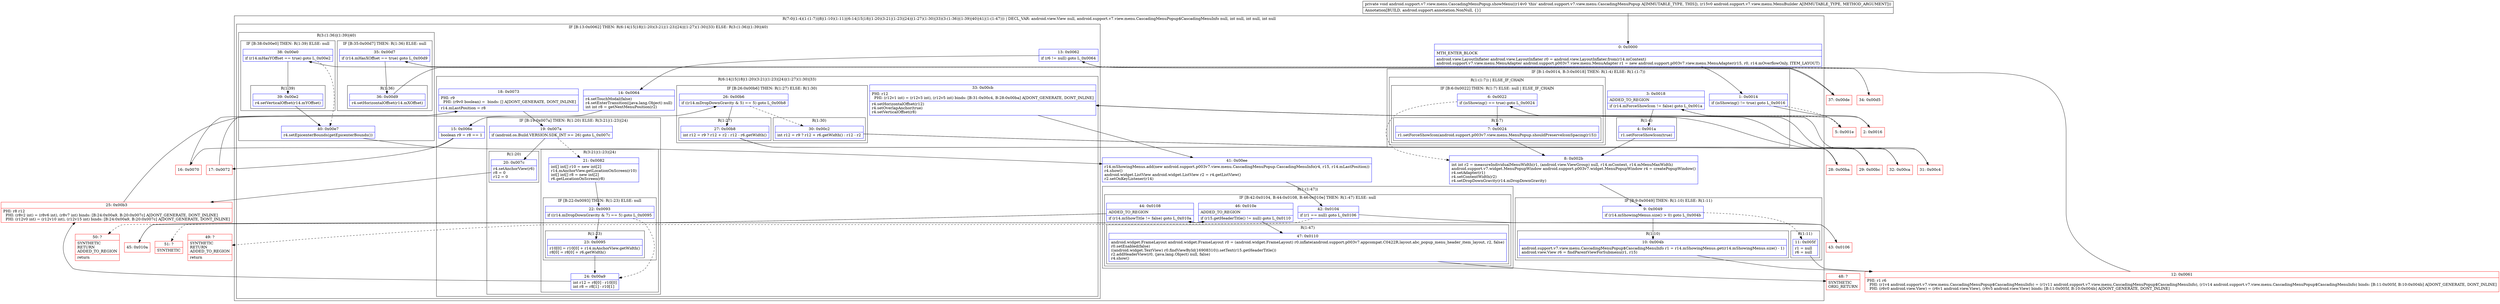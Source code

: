 digraph "CFG forandroid.support.v7.view.menu.CascadingMenuPopup.showMenu(Landroid\/support\/v7\/view\/menu\/MenuBuilder;)V" {
subgraph cluster_Region_1365124793 {
label = "R(7:0|(1:4)(1:(1:7))|8|(1:10)(1:11)|(6:14|15|18|(1:20)(3:21|(1:23)|24)|(1:27)(1:30)|33)(3:(1:36)|(1:39)|40)|41|(1:(1:47))) | DECL_VAR: android.view.View null, android.support.v7.view.menu.CascadingMenuPopup$CascadingMenuInfo null, int null, int null, int null\l";
node [shape=record,color=blue];
Node_0 [shape=record,label="{0\:\ 0x0000|MTH_ENTER_BLOCK\l|android.view.LayoutInflater android.view.LayoutInflater r0 = android.view.LayoutInflater.from(r14.mContext)\landroid.support.v7.view.menu.MenuAdapter android.support.p003v7.view.menu.MenuAdapter r1 = new android.support.p003v7.view.menu.MenuAdapter(r15, r0, r14.mOverflowOnly, ITEM_LAYOUT)\l}"];
subgraph cluster_IfRegion_160981256 {
label = "IF [B:1:0x0014, B:3:0x0018] THEN: R(1:4) ELSE: R(1:(1:7))";
node [shape=record,color=blue];
Node_1 [shape=record,label="{1\:\ 0x0014|if (isShowing() != true) goto L_0x0016\l}"];
Node_3 [shape=record,label="{3\:\ 0x0018|ADDED_TO_REGION\l|if (r14.mForceShowIcon != false) goto L_0x001a\l}"];
subgraph cluster_Region_1044561075 {
label = "R(1:4)";
node [shape=record,color=blue];
Node_4 [shape=record,label="{4\:\ 0x001a|r1.setForceShowIcon(true)\l}"];
}
subgraph cluster_Region_941042389 {
label = "R(1:(1:7)) | ELSE_IF_CHAIN\l";
node [shape=record,color=blue];
subgraph cluster_IfRegion_1136991249 {
label = "IF [B:6:0x0022] THEN: R(1:7) ELSE: null | ELSE_IF_CHAIN\l";
node [shape=record,color=blue];
Node_6 [shape=record,label="{6\:\ 0x0022|if (isShowing() == true) goto L_0x0024\l}"];
subgraph cluster_Region_1522876833 {
label = "R(1:7)";
node [shape=record,color=blue];
Node_7 [shape=record,label="{7\:\ 0x0024|r1.setForceShowIcon(android.support.p003v7.view.menu.MenuPopup.shouldPreserveIconSpacing(r15))\l}"];
}
}
}
}
Node_8 [shape=record,label="{8\:\ 0x002b|int int r2 = measureIndividualMenuWidth(r1, (android.view.ViewGroup) null, r14.mContext, r14.mMenuMaxWidth)\landroid.support.v7.widget.MenuPopupWindow android.support.p003v7.widget.MenuPopupWindow r4 = createPopupWindow()\lr4.setAdapter(r1)\lr4.setContentWidth(r2)\lr4.setDropDownGravity(r14.mDropDownGravity)\l}"];
subgraph cluster_IfRegion_1392654794 {
label = "IF [B:9:0x0049] THEN: R(1:10) ELSE: R(1:11)";
node [shape=record,color=blue];
Node_9 [shape=record,label="{9\:\ 0x0049|if (r14.mShowingMenus.size() \> 0) goto L_0x004b\l}"];
subgraph cluster_Region_689419869 {
label = "R(1:10)";
node [shape=record,color=blue];
Node_10 [shape=record,label="{10\:\ 0x004b|android.support.v7.view.menu.CascadingMenuPopup$CascadingMenuInfo r1 = r14.mShowingMenus.get(r14.mShowingMenus.size() \- 1)\landroid.view.View r6 = findParentViewForSubmenu(r1, r15)\l}"];
}
subgraph cluster_Region_1212456019 {
label = "R(1:11)";
node [shape=record,color=blue];
Node_11 [shape=record,label="{11\:\ 0x005f|r1 = null\lr6 = null\l}"];
}
}
subgraph cluster_IfRegion_425230979 {
label = "IF [B:13:0x0062] THEN: R(6:14|15|18|(1:20)(3:21|(1:23)|24)|(1:27)(1:30)|33) ELSE: R(3:(1:36)|(1:39)|40)";
node [shape=record,color=blue];
Node_13 [shape=record,label="{13\:\ 0x0062|if (r6 != null) goto L_0x0064\l}"];
subgraph cluster_Region_2047791022 {
label = "R(6:14|15|18|(1:20)(3:21|(1:23)|24)|(1:27)(1:30)|33)";
node [shape=record,color=blue];
Node_14 [shape=record,label="{14\:\ 0x0064|r4.setTouchModal(false)\lr4.setEnterTransition((java.lang.Object) null)\lint int r8 = getNextMenuPosition(r2)\l}"];
Node_15 [shape=record,label="{15\:\ 0x006e|boolean r9 = r8 == 1\l}"];
Node_18 [shape=record,label="{18\:\ 0x0073|PHI: r9 \l  PHI: (r9v0 boolean) =  binds: [] A[DONT_GENERATE, DONT_INLINE]\l|r14.mLastPosition = r8\l}"];
subgraph cluster_IfRegion_404247295 {
label = "IF [B:19:0x007a] THEN: R(1:20) ELSE: R(3:21|(1:23)|24)";
node [shape=record,color=blue];
Node_19 [shape=record,label="{19\:\ 0x007a|if (android.os.Build.VERSION.SDK_INT \>= 26) goto L_0x007c\l}"];
subgraph cluster_Region_411133574 {
label = "R(1:20)";
node [shape=record,color=blue];
Node_20 [shape=record,label="{20\:\ 0x007c|r4.setAnchorView(r6)\lr8 = 0\lr12 = 0\l}"];
}
subgraph cluster_Region_748694261 {
label = "R(3:21|(1:23)|24)";
node [shape=record,color=blue];
Node_21 [shape=record,label="{21\:\ 0x0082|int[] int[] r10 = new int[2]\lr14.mAnchorView.getLocationOnScreen(r10)\lint[] int[] r8 = new int[2]\lr6.getLocationOnScreen(r8)\l}"];
subgraph cluster_IfRegion_1935077497 {
label = "IF [B:22:0x0093] THEN: R(1:23) ELSE: null";
node [shape=record,color=blue];
Node_22 [shape=record,label="{22\:\ 0x0093|if ((r14.mDropDownGravity & 7) == 5) goto L_0x0095\l}"];
subgraph cluster_Region_1680729730 {
label = "R(1:23)";
node [shape=record,color=blue];
Node_23 [shape=record,label="{23\:\ 0x0095|r10[0] = r10[0] + r14.mAnchorView.getWidth()\lr8[0] = r8[0] + r6.getWidth()\l}"];
}
}
Node_24 [shape=record,label="{24\:\ 0x00a9|int r12 = r8[0] \- r10[0]\lint r8 = r8[1] \- r10[1]\l}"];
}
}
subgraph cluster_IfRegion_836258736 {
label = "IF [B:26:0x00b6] THEN: R(1:27) ELSE: R(1:30)";
node [shape=record,color=blue];
Node_26 [shape=record,label="{26\:\ 0x00b6|if ((r14.mDropDownGravity & 5) == 5) goto L_0x00b8\l}"];
subgraph cluster_Region_1135960456 {
label = "R(1:27)";
node [shape=record,color=blue];
Node_27 [shape=record,label="{27\:\ 0x00b8|int r12 = r9 ? r12 + r2 : r12 \- r6.getWidth()\l}"];
}
subgraph cluster_Region_1748630121 {
label = "R(1:30)";
node [shape=record,color=blue];
Node_30 [shape=record,label="{30\:\ 0x00c2|int r12 = r9 ? r12 + r6.getWidth() : r12 \- r2\l}"];
}
}
Node_33 [shape=record,label="{33\:\ 0x00cb|PHI: r12 \l  PHI: (r12v1 int) = (r12v3 int), (r12v5 int) binds: [B:31:0x00c4, B:28:0x00ba] A[DONT_GENERATE, DONT_INLINE]\l|r4.setHorizontalOffset(r12)\lr4.setOverlapAnchor(true)\lr4.setVerticalOffset(r8)\l}"];
}
subgraph cluster_Region_1533179119 {
label = "R(3:(1:36)|(1:39)|40)";
node [shape=record,color=blue];
subgraph cluster_IfRegion_1825147794 {
label = "IF [B:35:0x00d7] THEN: R(1:36) ELSE: null";
node [shape=record,color=blue];
Node_35 [shape=record,label="{35\:\ 0x00d7|if (r14.mHasXOffset == true) goto L_0x00d9\l}"];
subgraph cluster_Region_343849351 {
label = "R(1:36)";
node [shape=record,color=blue];
Node_36 [shape=record,label="{36\:\ 0x00d9|r4.setHorizontalOffset(r14.mXOffset)\l}"];
}
}
subgraph cluster_IfRegion_907850590 {
label = "IF [B:38:0x00e0] THEN: R(1:39) ELSE: null";
node [shape=record,color=blue];
Node_38 [shape=record,label="{38\:\ 0x00e0|if (r14.mHasYOffset == true) goto L_0x00e2\l}"];
subgraph cluster_Region_2091852705 {
label = "R(1:39)";
node [shape=record,color=blue];
Node_39 [shape=record,label="{39\:\ 0x00e2|r4.setVerticalOffset(r14.mYOffset)\l}"];
}
}
Node_40 [shape=record,label="{40\:\ 0x00e7|r4.setEpicenterBounds(getEpicenterBounds())\l}"];
}
}
Node_41 [shape=record,label="{41\:\ 0x00ee|r14.mShowingMenus.add(new android.support.p003v7.view.menu.CascadingMenuPopup.CascadingMenuInfo(r4, r15, r14.mLastPosition))\lr4.show()\landroid.widget.ListView android.widget.ListView r2 = r4.getListView()\lr2.setOnKeyListener(r14)\l}"];
subgraph cluster_Region_1921861852 {
label = "R(1:(1:47))";
node [shape=record,color=blue];
subgraph cluster_IfRegion_24844534 {
label = "IF [B:42:0x0104, B:44:0x0108, B:46:0x010e] THEN: R(1:47) ELSE: null";
node [shape=record,color=blue];
Node_42 [shape=record,label="{42\:\ 0x0104|if (r1 == null) goto L_0x0106\l}"];
Node_44 [shape=record,label="{44\:\ 0x0108|ADDED_TO_REGION\l|if (r14.mShowTitle != false) goto L_0x010a\l}"];
Node_46 [shape=record,label="{46\:\ 0x010e|ADDED_TO_REGION\l|if (r15.getHeaderTitle() != null) goto L_0x0110\l}"];
subgraph cluster_Region_2098762580 {
label = "R(1:47)";
node [shape=record,color=blue];
Node_47 [shape=record,label="{47\:\ 0x0110|android.widget.FrameLayout android.widget.FrameLayout r0 = (android.widget.FrameLayout) r0.inflate(android.support.p003v7.appcompat.C0422R.layout.abc_popup_menu_header_item_layout, r2, false)\lr0.setEnabled(false)\l((android.widget.TextView) r0.findViewById(16908310)).setText(r15.getHeaderTitle())\lr2.addHeaderView(r0, (java.lang.Object) null, false)\lr4.show()\l}"];
}
}
}
}
Node_2 [shape=record,color=red,label="{2\:\ 0x0016}"];
Node_5 [shape=record,color=red,label="{5\:\ 0x001e}"];
Node_12 [shape=record,color=red,label="{12\:\ 0x0061|PHI: r1 r6 \l  PHI: (r1v4 android.support.v7.view.menu.CascadingMenuPopup$CascadingMenuInfo) = (r1v11 android.support.v7.view.menu.CascadingMenuPopup$CascadingMenuInfo), (r1v14 android.support.v7.view.menu.CascadingMenuPopup$CascadingMenuInfo) binds: [B:11:0x005f, B:10:0x004b] A[DONT_GENERATE, DONT_INLINE]\l  PHI: (r6v0 android.view.View) = (r6v1 android.view.View), (r6v5 android.view.View) binds: [B:11:0x005f, B:10:0x004b] A[DONT_GENERATE, DONT_INLINE]\l}"];
Node_16 [shape=record,color=red,label="{16\:\ 0x0070}"];
Node_17 [shape=record,color=red,label="{17\:\ 0x0072}"];
Node_25 [shape=record,color=red,label="{25\:\ 0x00b3|PHI: r8 r12 \l  PHI: (r8v2 int) = (r8v6 int), (r8v7 int) binds: [B:24:0x00a9, B:20:0x007c] A[DONT_GENERATE, DONT_INLINE]\l  PHI: (r12v0 int) = (r12v10 int), (r12v15 int) binds: [B:24:0x00a9, B:20:0x007c] A[DONT_GENERATE, DONT_INLINE]\l}"];
Node_28 [shape=record,color=red,label="{28\:\ 0x00ba}"];
Node_29 [shape=record,color=red,label="{29\:\ 0x00bc}"];
Node_31 [shape=record,color=red,label="{31\:\ 0x00c4}"];
Node_32 [shape=record,color=red,label="{32\:\ 0x00ca}"];
Node_34 [shape=record,color=red,label="{34\:\ 0x00d5}"];
Node_37 [shape=record,color=red,label="{37\:\ 0x00de}"];
Node_43 [shape=record,color=red,label="{43\:\ 0x0106}"];
Node_45 [shape=record,color=red,label="{45\:\ 0x010a}"];
Node_48 [shape=record,color=red,label="{48\:\ ?|SYNTHETIC\lORIG_RETURN\l}"];
Node_49 [shape=record,color=red,label="{49\:\ ?|SYNTHETIC\lRETURN\lADDED_TO_REGION\l|return\l}"];
Node_50 [shape=record,color=red,label="{50\:\ ?|SYNTHETIC\lRETURN\lADDED_TO_REGION\l|return\l}"];
Node_51 [shape=record,color=red,label="{51\:\ ?|SYNTHETIC\l}"];
MethodNode[shape=record,label="{private void android.support.v7.view.menu.CascadingMenuPopup.showMenu((r14v0 'this' android.support.v7.view.menu.CascadingMenuPopup A[IMMUTABLE_TYPE, THIS]), (r15v0 android.support.v7.view.menu.MenuBuilder A[IMMUTABLE_TYPE, METHOD_ARGUMENT]))  | Annotation[BUILD, android.support.annotation.NonNull, \{\}]\l}"];
MethodNode -> Node_0;
Node_0 -> Node_1;
Node_1 -> Node_2;
Node_1 -> Node_5[style=dashed];
Node_3 -> Node_4;
Node_3 -> Node_5[style=dashed];
Node_4 -> Node_8;
Node_6 -> Node_7;
Node_6 -> Node_8[style=dashed];
Node_7 -> Node_8;
Node_8 -> Node_9;
Node_9 -> Node_10;
Node_9 -> Node_11[style=dashed];
Node_10 -> Node_12;
Node_11 -> Node_12;
Node_13 -> Node_14;
Node_13 -> Node_34[style=dashed];
Node_14 -> Node_15;
Node_15 -> Node_16;
Node_15 -> Node_17;
Node_18 -> Node_19;
Node_19 -> Node_20;
Node_19 -> Node_21[style=dashed];
Node_20 -> Node_25;
Node_21 -> Node_22;
Node_22 -> Node_23;
Node_22 -> Node_24[style=dashed];
Node_23 -> Node_24;
Node_24 -> Node_25;
Node_26 -> Node_27;
Node_26 -> Node_30[style=dashed];
Node_27 -> Node_28;
Node_27 -> Node_29;
Node_30 -> Node_31;
Node_30 -> Node_32;
Node_33 -> Node_41;
Node_35 -> Node_36;
Node_35 -> Node_37[style=dashed];
Node_36 -> Node_37;
Node_38 -> Node_39;
Node_38 -> Node_40[style=dashed];
Node_39 -> Node_40;
Node_40 -> Node_41;
Node_41 -> Node_42;
Node_42 -> Node_43;
Node_42 -> Node_49[style=dashed];
Node_44 -> Node_45;
Node_44 -> Node_50[style=dashed];
Node_46 -> Node_47;
Node_46 -> Node_51[style=dashed];
Node_47 -> Node_48;
Node_2 -> Node_3;
Node_5 -> Node_6;
Node_12 -> Node_13;
Node_16 -> Node_18;
Node_17 -> Node_18;
Node_25 -> Node_26;
Node_28 -> Node_33;
Node_29 -> Node_33;
Node_31 -> Node_33;
Node_32 -> Node_33;
Node_34 -> Node_35;
Node_37 -> Node_38;
Node_43 -> Node_44;
Node_45 -> Node_46;
}

